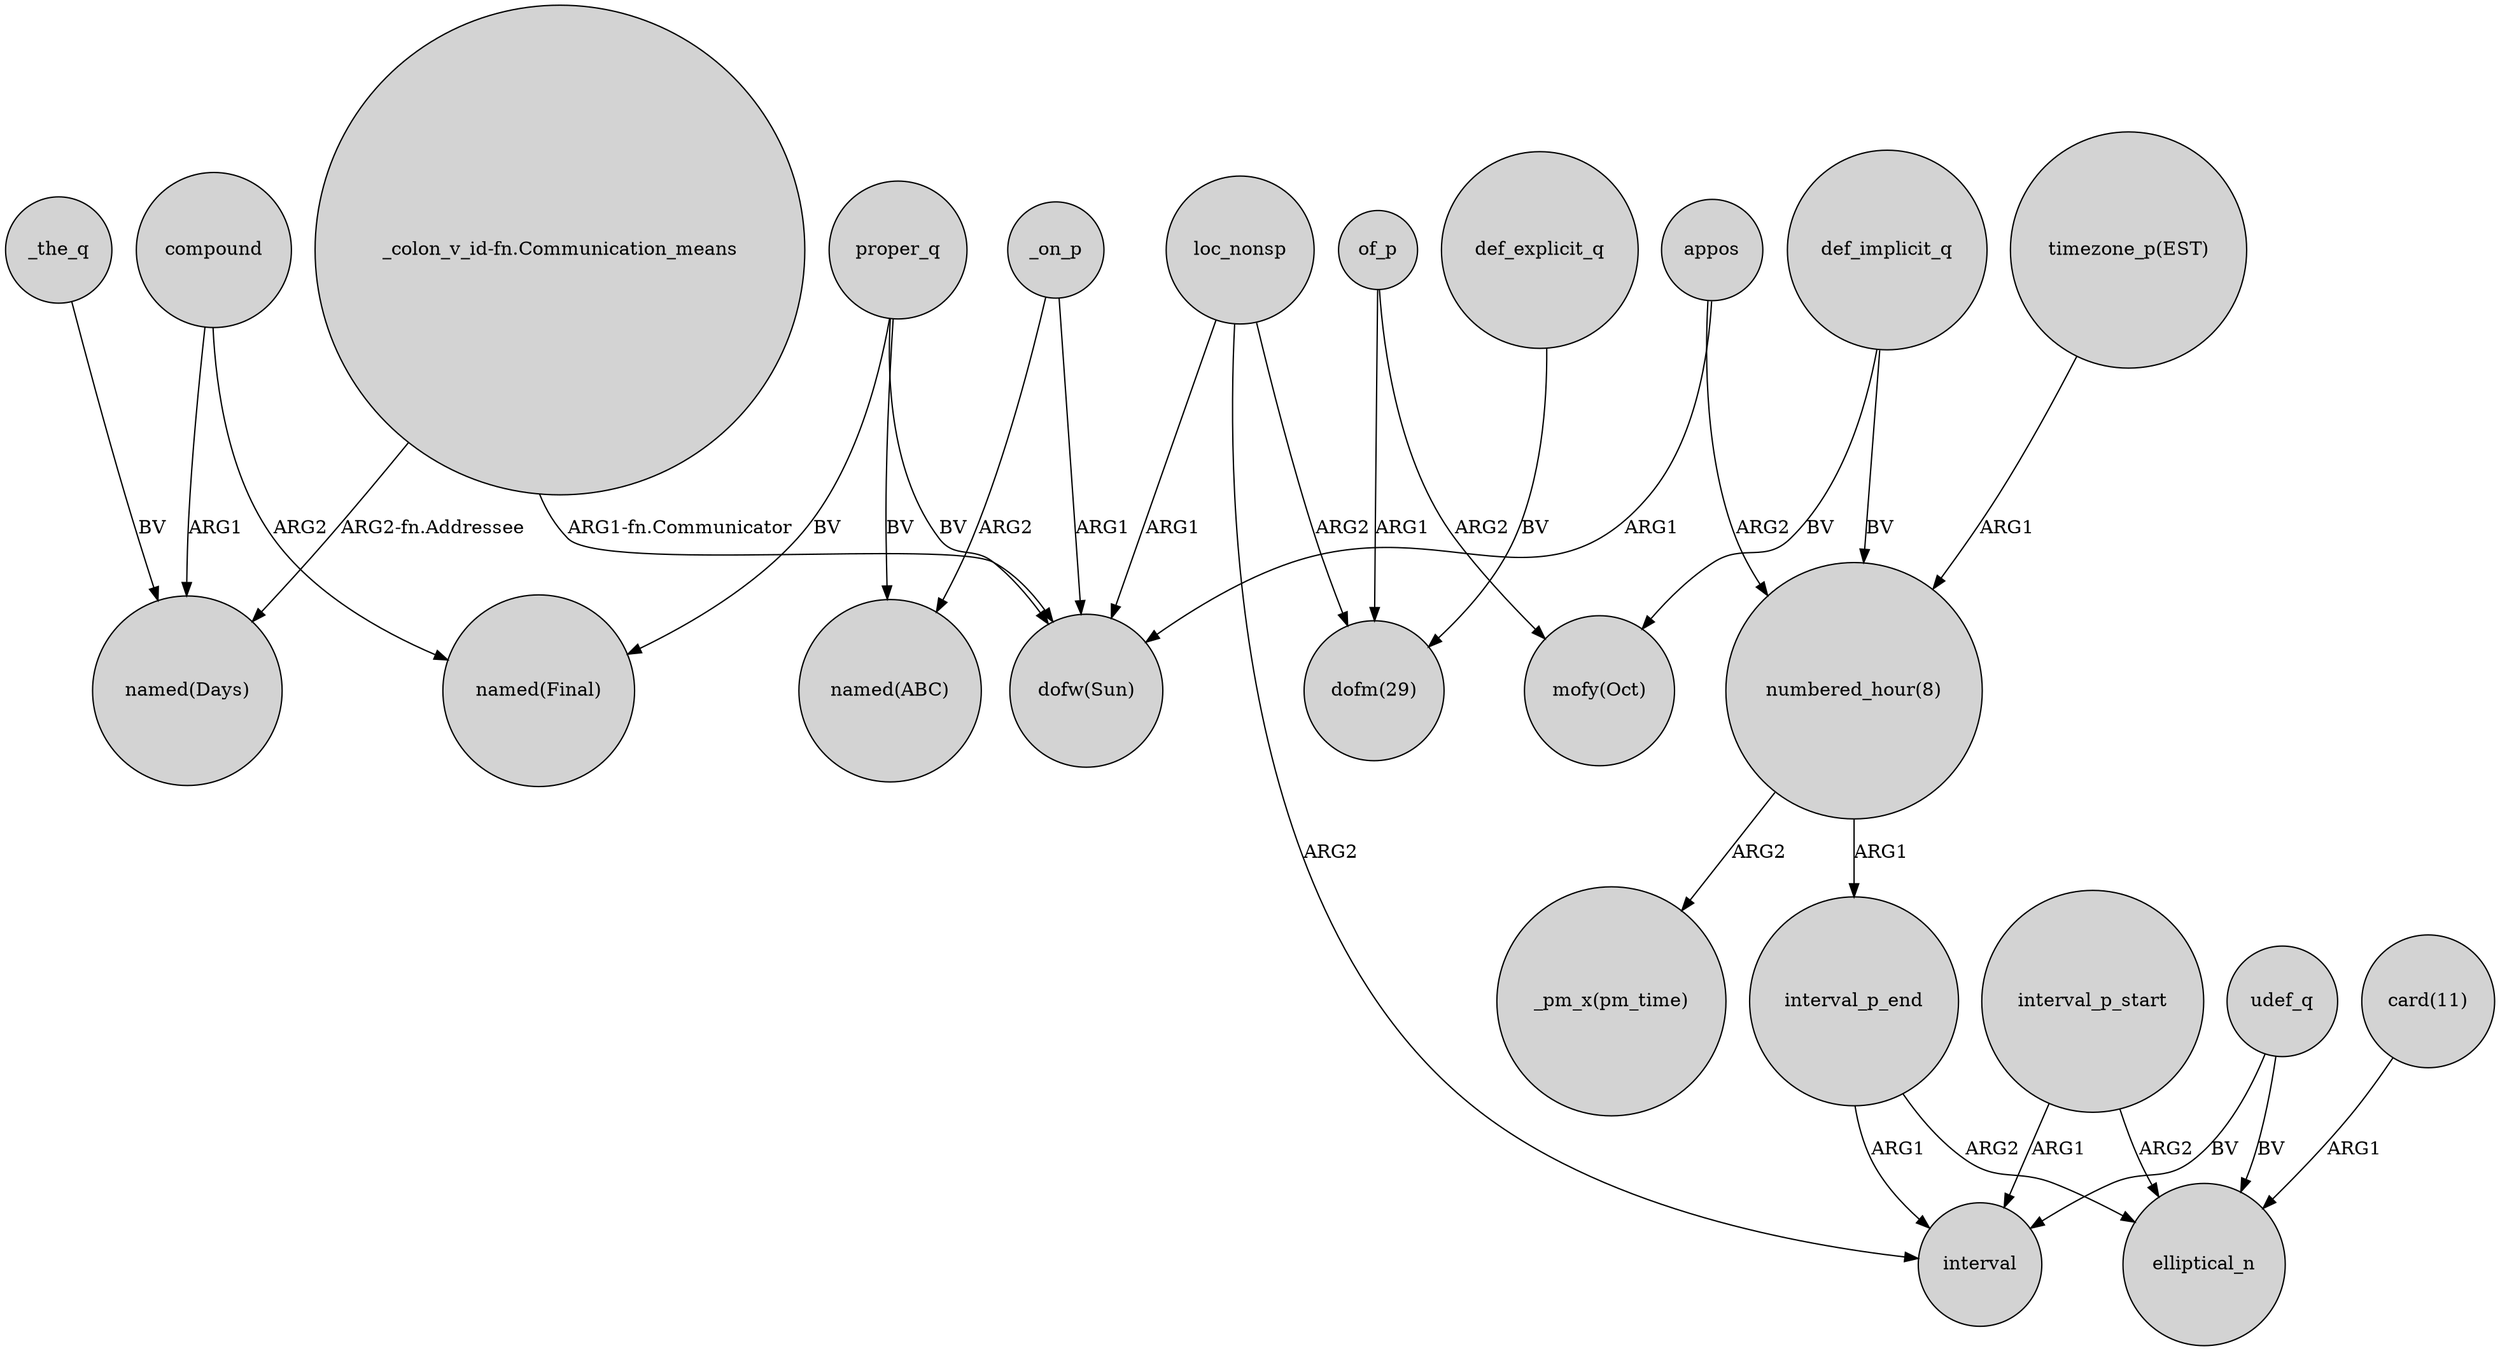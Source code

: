 digraph {
	node [shape=circle style=filled]
	appos -> "numbered_hour(8)" [label=ARG2]
	appos -> "dofw(Sun)" [label=ARG1]
	loc_nonsp -> interval [label=ARG2]
	interval_p_end -> elliptical_n [label=ARG2]
	loc_nonsp -> "dofm(29)" [label=ARG2]
	of_p -> "mofy(Oct)" [label=ARG2]
	interval_p_start -> elliptical_n [label=ARG2]
	udef_q -> interval [label=BV]
	of_p -> "dofm(29)" [label=ARG1]
	"_colon_v_id-fn.Communication_means" -> "named(Days)" [label="ARG2-fn.Addressee"]
	_on_p -> "named(ABC)" [label=ARG2]
	interval_p_start -> interval [label=ARG1]
	def_explicit_q -> "dofm(29)" [label=BV]
	proper_q -> "named(ABC)" [label=BV]
	_the_q -> "named(Days)" [label=BV]
	"card(11)" -> elliptical_n [label=ARG1]
	compound -> "named(Final)" [label=ARG2]
	proper_q -> "dofw(Sun)" [label=BV]
	"_colon_v_id-fn.Communication_means" -> "dofw(Sun)" [label="ARG1-fn.Communicator"]
	interval_p_end -> interval [label=ARG1]
	def_implicit_q -> "mofy(Oct)" [label=BV]
	_on_p -> "dofw(Sun)" [label=ARG1]
	compound -> "named(Days)" [label=ARG1]
	"numbered_hour(8)" -> "_pm_x(pm_time)" [label=ARG2]
	"timezone_p(EST)" -> "numbered_hour(8)" [label=ARG1]
	udef_q -> elliptical_n [label=BV]
	proper_q -> "named(Final)" [label=BV]
	loc_nonsp -> "dofw(Sun)" [label=ARG1]
	"numbered_hour(8)" -> interval_p_end [label=ARG1]
	def_implicit_q -> "numbered_hour(8)" [label=BV]
}
